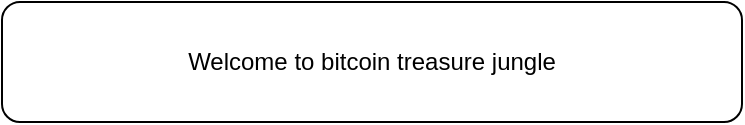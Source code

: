 <mxfile version="21.3.5" type="github">
  <diagram name="Page-1" id="M2o_wBl9OTKpIHn7ixOW">
    <mxGraphModel dx="1672" dy="808" grid="1" gridSize="10" guides="1" tooltips="1" connect="1" arrows="1" fold="1" page="1" pageScale="1" pageWidth="827" pageHeight="1169" math="0" shadow="0">
      <root>
        <mxCell id="0" />
        <mxCell id="1" parent="0" />
        <mxCell id="SkhgI5dMfUAVZijfdKXg-1" value="Welcome to bitcoin treasure jungle" style="rounded=1;whiteSpace=wrap;html=1;" vertex="1" parent="1">
          <mxGeometry x="240" y="30" width="370" height="60" as="geometry" />
        </mxCell>
      </root>
    </mxGraphModel>
  </diagram>
</mxfile>
